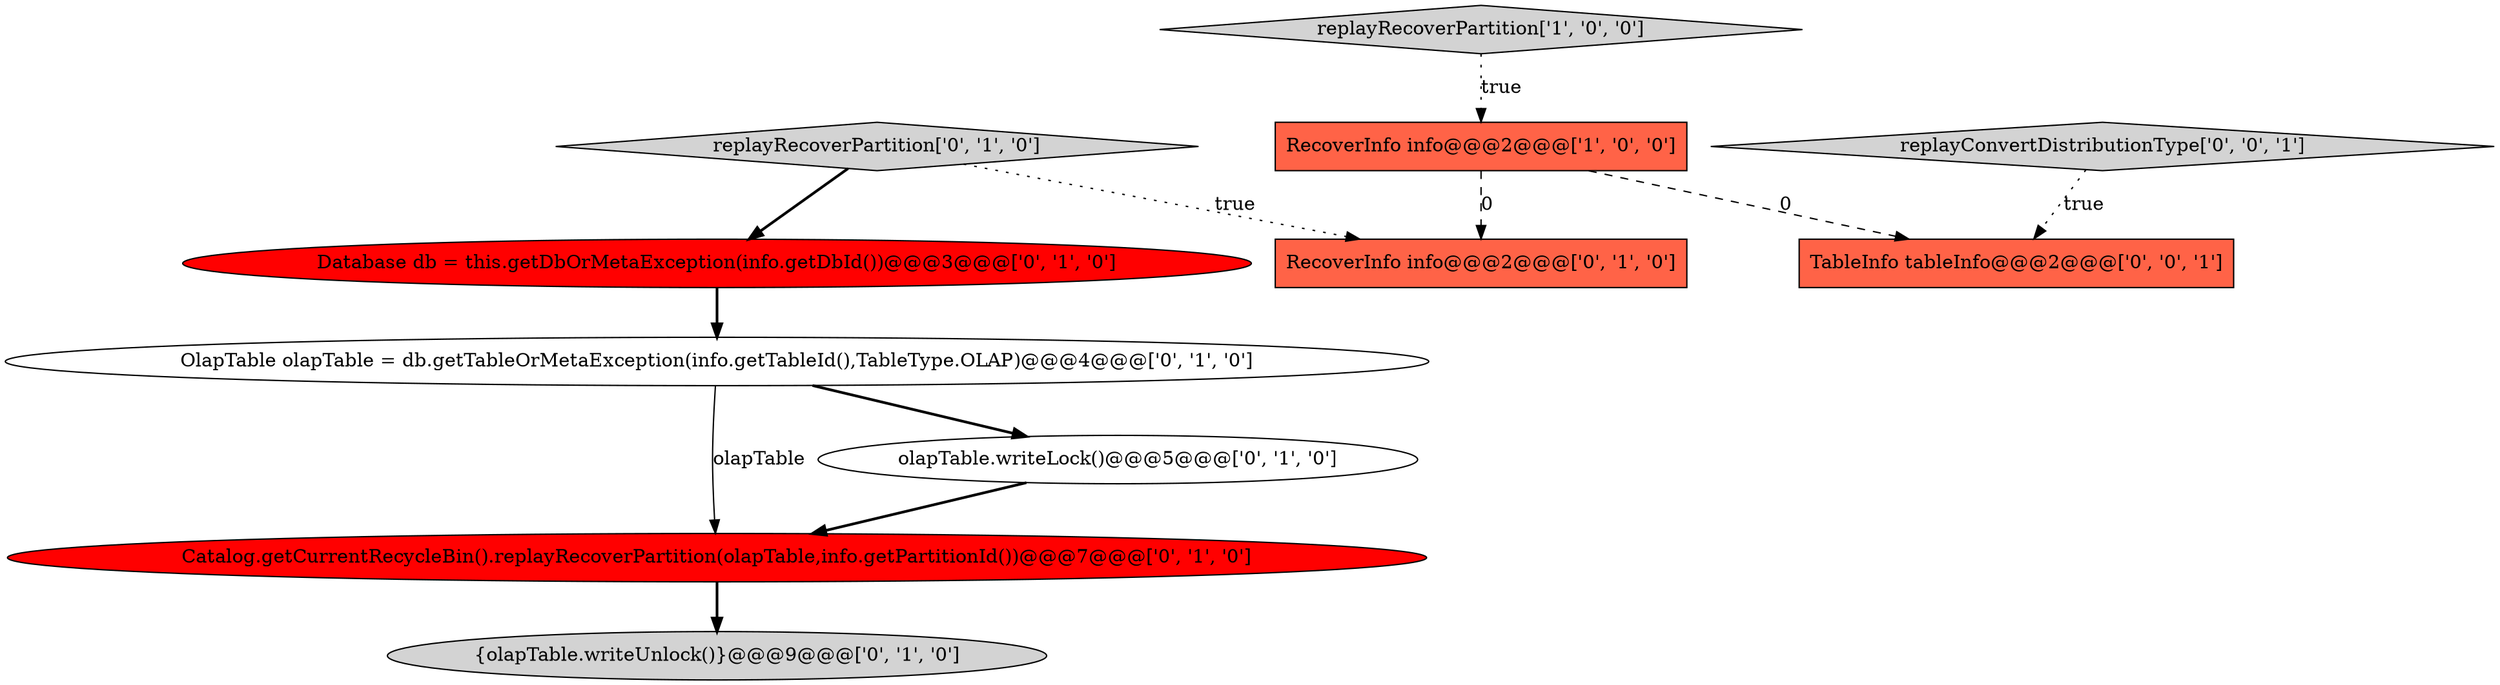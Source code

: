 digraph {
5 [style = filled, label = "replayRecoverPartition['0', '1', '0']", fillcolor = lightgray, shape = diamond image = "AAA0AAABBB2BBB"];
10 [style = filled, label = "replayConvertDistributionType['0', '0', '1']", fillcolor = lightgray, shape = diamond image = "AAA0AAABBB3BBB"];
8 [style = filled, label = "Catalog.getCurrentRecycleBin().replayRecoverPartition(olapTable,info.getPartitionId())@@@7@@@['0', '1', '0']", fillcolor = red, shape = ellipse image = "AAA1AAABBB2BBB"];
4 [style = filled, label = "OlapTable olapTable = db.getTableOrMetaException(info.getTableId(),TableType.OLAP)@@@4@@@['0', '1', '0']", fillcolor = white, shape = ellipse image = "AAA0AAABBB2BBB"];
6 [style = filled, label = "RecoverInfo info@@@2@@@['0', '1', '0']", fillcolor = tomato, shape = box image = "AAA1AAABBB2BBB"];
3 [style = filled, label = "Database db = this.getDbOrMetaException(info.getDbId())@@@3@@@['0', '1', '0']", fillcolor = red, shape = ellipse image = "AAA1AAABBB2BBB"];
7 [style = filled, label = "olapTable.writeLock()@@@5@@@['0', '1', '0']", fillcolor = white, shape = ellipse image = "AAA0AAABBB2BBB"];
9 [style = filled, label = "TableInfo tableInfo@@@2@@@['0', '0', '1']", fillcolor = tomato, shape = box image = "AAA0AAABBB3BBB"];
0 [style = filled, label = "RecoverInfo info@@@2@@@['1', '0', '0']", fillcolor = tomato, shape = box image = "AAA1AAABBB1BBB"];
1 [style = filled, label = "replayRecoverPartition['1', '0', '0']", fillcolor = lightgray, shape = diamond image = "AAA0AAABBB1BBB"];
2 [style = filled, label = "{olapTable.writeUnlock()}@@@9@@@['0', '1', '0']", fillcolor = lightgray, shape = ellipse image = "AAA0AAABBB2BBB"];
5->3 [style = bold, label=""];
5->6 [style = dotted, label="true"];
1->0 [style = dotted, label="true"];
0->9 [style = dashed, label="0"];
8->2 [style = bold, label=""];
10->9 [style = dotted, label="true"];
7->8 [style = bold, label=""];
3->4 [style = bold, label=""];
4->8 [style = solid, label="olapTable"];
4->7 [style = bold, label=""];
0->6 [style = dashed, label="0"];
}
